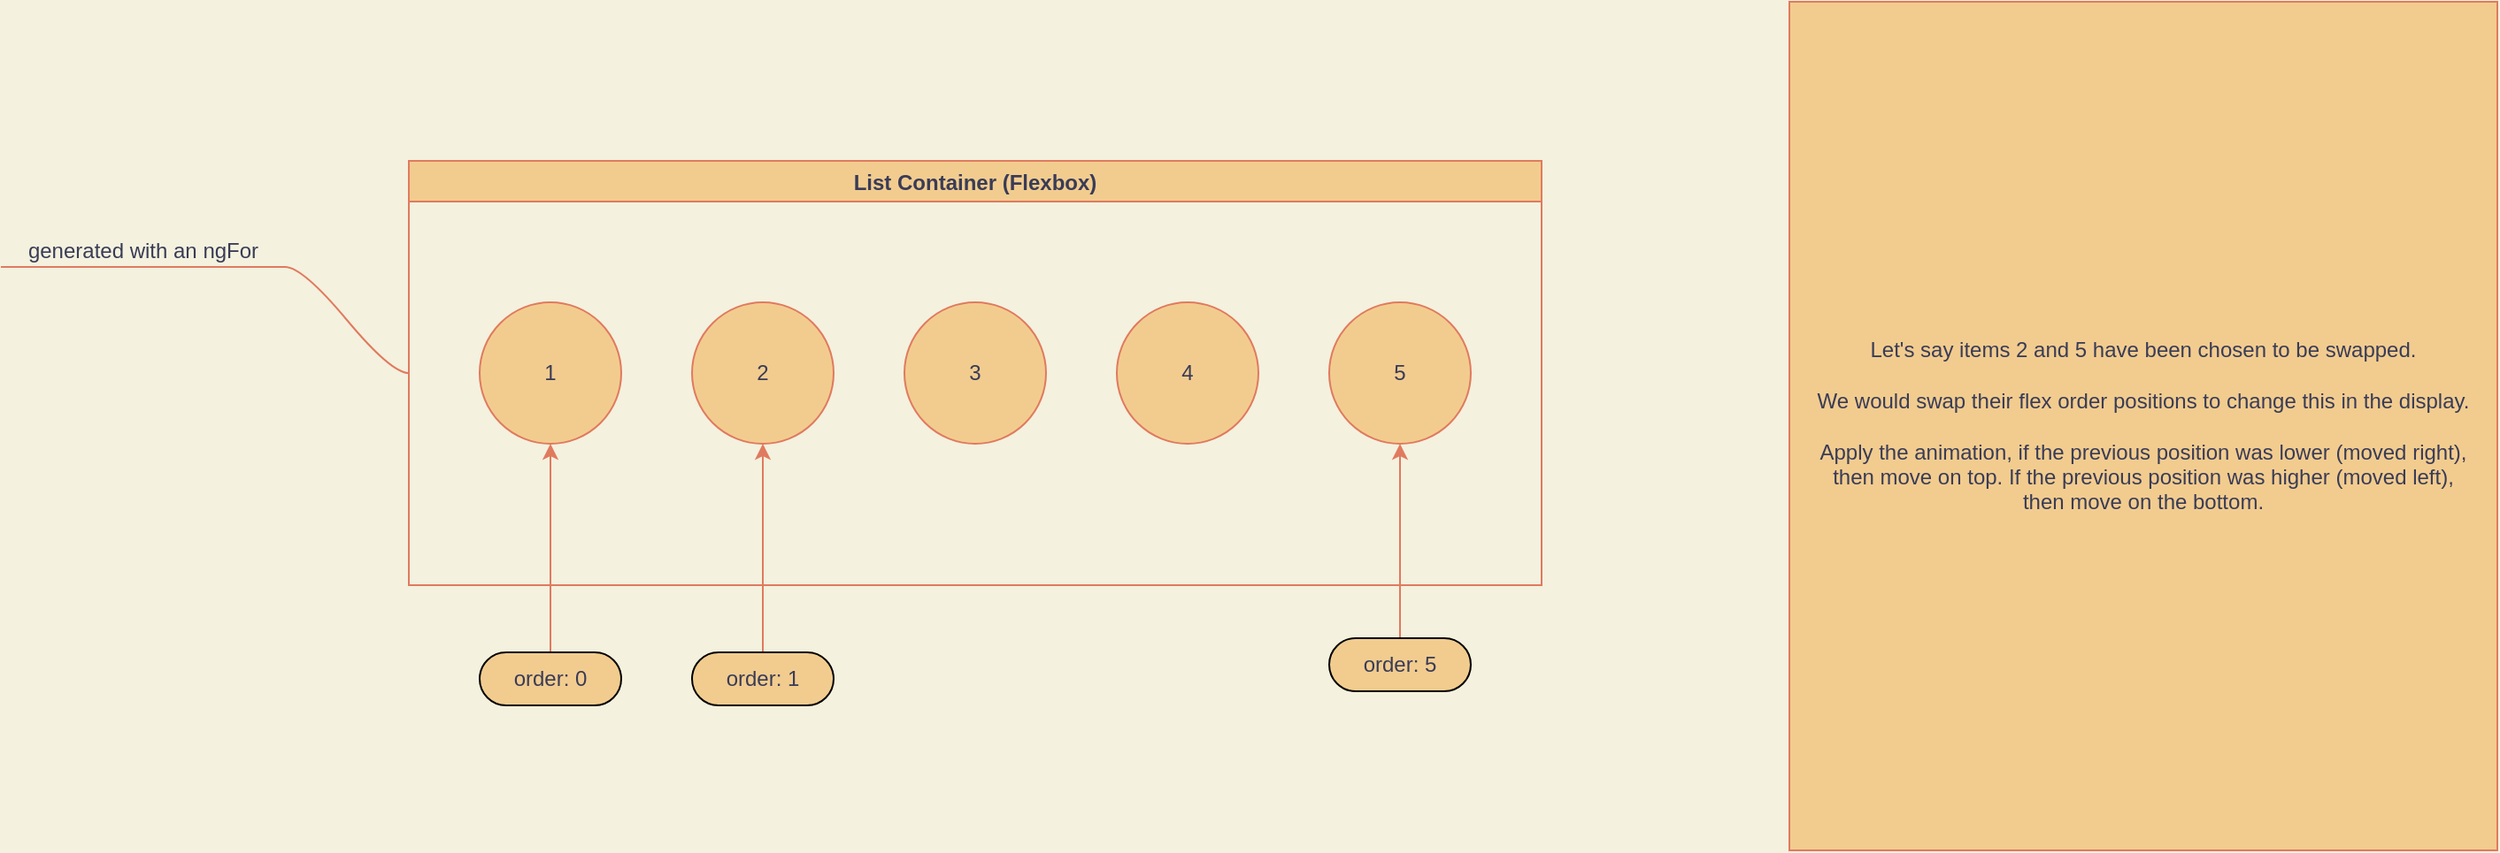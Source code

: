 <mxfile version="15.3.2" type="device"><diagram id="rjCTt8mC2zKwELTNjo9D" name="Page-1"><mxGraphModel dx="2066" dy="1133" grid="1" gridSize="10" guides="1" tooltips="1" connect="1" arrows="1" fold="1" page="1" pageScale="1" pageWidth="1600" pageHeight="900" background="#F4F1DE" math="0" shadow="0"><root><mxCell id="0"/><mxCell id="1" parent="0"/><mxCell id="AzQ_Fne6wPq678Ud0-BC-1" value="1" style="ellipse;whiteSpace=wrap;html=1;aspect=fixed;rounded=0;sketch=0;fontColor=#393C56;strokeColor=#E07A5F;fillColor=#F2CC8F;" vertex="1" parent="1"><mxGeometry x="400" y="360" width="80" height="80" as="geometry"/></mxCell><mxCell id="AzQ_Fne6wPq678Ud0-BC-2" value="2" style="ellipse;whiteSpace=wrap;html=1;aspect=fixed;rounded=0;sketch=0;fontColor=#393C56;strokeColor=#E07A5F;fillColor=#F2CC8F;" vertex="1" parent="1"><mxGeometry x="520" y="360" width="80" height="80" as="geometry"/></mxCell><mxCell id="AzQ_Fne6wPq678Ud0-BC-3" value="3" style="ellipse;whiteSpace=wrap;html=1;aspect=fixed;rounded=0;sketch=0;fontColor=#393C56;strokeColor=#E07A5F;fillColor=#F2CC8F;" vertex="1" parent="1"><mxGeometry x="640" y="360" width="80" height="80" as="geometry"/></mxCell><mxCell id="AzQ_Fne6wPq678Ud0-BC-4" value="4" style="ellipse;whiteSpace=wrap;html=1;aspect=fixed;rounded=0;sketch=0;fontColor=#393C56;strokeColor=#E07A5F;fillColor=#F2CC8F;" vertex="1" parent="1"><mxGeometry x="760" y="360" width="80" height="80" as="geometry"/></mxCell><mxCell id="AzQ_Fne6wPq678Ud0-BC-5" value="5" style="ellipse;whiteSpace=wrap;html=1;aspect=fixed;rounded=0;sketch=0;fontColor=#393C56;strokeColor=#E07A5F;fillColor=#F2CC8F;" vertex="1" parent="1"><mxGeometry x="880" y="360" width="80" height="80" as="geometry"/></mxCell><mxCell id="AzQ_Fne6wPq678Ud0-BC-7" value="List Container (Flexbox)" style="swimlane;rounded=0;sketch=0;fontColor=#393C56;strokeColor=#E07A5F;fillColor=#F2CC8F;" vertex="1" parent="1"><mxGeometry x="360" y="280" width="640" height="240" as="geometry"/></mxCell><mxCell id="AzQ_Fne6wPq678Ud0-BC-13" style="edgeStyle=orthogonalEdgeStyle;curved=0;rounded=1;sketch=0;orthogonalLoop=1;jettySize=auto;html=1;exitX=0.5;exitY=0;exitDx=0;exitDy=0;entryX=0.5;entryY=1;entryDx=0;entryDy=0;fontColor=#393C56;strokeColor=#E07A5F;fillColor=#F2CC8F;" edge="1" parent="1" source="AzQ_Fne6wPq678Ud0-BC-9" target="AzQ_Fne6wPq678Ud0-BC-1"><mxGeometry relative="1" as="geometry"/></mxCell><mxCell id="AzQ_Fne6wPq678Ud0-BC-9" value="order: 0" style="whiteSpace=wrap;html=1;rounded=1;arcSize=50;align=center;verticalAlign=middle;strokeWidth=1;autosize=1;spacing=4;treeFolding=1;treeMoving=1;newEdgeStyle={&quot;edgeStyle&quot;:&quot;entityRelationEdgeStyle&quot;,&quot;startArrow&quot;:&quot;none&quot;,&quot;endArrow&quot;:&quot;none&quot;,&quot;segment&quot;:10,&quot;curved&quot;:1};sketch=0;fontColor=#393C56;fillColor=#F2CC8F;" vertex="1" parent="1"><mxGeometry x="400" y="558" width="80" height="30" as="geometry"/></mxCell><mxCell id="AzQ_Fne6wPq678Ud0-BC-12" style="edgeStyle=orthogonalEdgeStyle;curved=0;rounded=1;sketch=0;orthogonalLoop=1;jettySize=auto;html=1;exitX=0.5;exitY=0;exitDx=0;exitDy=0;entryX=0.5;entryY=1;entryDx=0;entryDy=0;fontColor=#393C56;strokeColor=#E07A5F;fillColor=#F2CC8F;" edge="1" parent="1" source="AzQ_Fne6wPq678Ud0-BC-11" target="AzQ_Fne6wPq678Ud0-BC-2"><mxGeometry relative="1" as="geometry"/></mxCell><mxCell id="AzQ_Fne6wPq678Ud0-BC-11" value="order: 1" style="whiteSpace=wrap;html=1;rounded=1;arcSize=50;align=center;verticalAlign=middle;strokeWidth=1;autosize=1;spacing=4;treeFolding=1;treeMoving=1;newEdgeStyle={&quot;edgeStyle&quot;:&quot;entityRelationEdgeStyle&quot;,&quot;startArrow&quot;:&quot;none&quot;,&quot;endArrow&quot;:&quot;none&quot;,&quot;segment&quot;:10,&quot;curved&quot;:1};sketch=0;fontColor=#393C56;fillColor=#F2CC8F;" vertex="1" parent="1"><mxGeometry x="520" y="558" width="80" height="30" as="geometry"/></mxCell><mxCell id="AzQ_Fne6wPq678Ud0-BC-15" style="edgeStyle=orthogonalEdgeStyle;curved=0;rounded=1;sketch=0;orthogonalLoop=1;jettySize=auto;html=1;exitX=0.5;exitY=0;exitDx=0;exitDy=0;entryX=0.5;entryY=1;entryDx=0;entryDy=0;fontColor=#393C56;strokeColor=#E07A5F;fillColor=#F2CC8F;" edge="1" parent="1" source="AzQ_Fne6wPq678Ud0-BC-14" target="AzQ_Fne6wPq678Ud0-BC-5"><mxGeometry relative="1" as="geometry"/></mxCell><mxCell id="AzQ_Fne6wPq678Ud0-BC-14" value="order: 5" style="whiteSpace=wrap;html=1;rounded=1;arcSize=50;align=center;verticalAlign=middle;strokeWidth=1;autosize=1;spacing=4;treeFolding=1;treeMoving=1;newEdgeStyle={&quot;edgeStyle&quot;:&quot;entityRelationEdgeStyle&quot;,&quot;startArrow&quot;:&quot;none&quot;,&quot;endArrow&quot;:&quot;none&quot;,&quot;segment&quot;:10,&quot;curved&quot;:1};sketch=0;fontColor=#393C56;fillColor=#F2CC8F;" vertex="1" parent="1"><mxGeometry x="880" y="550" width="80" height="30" as="geometry"/></mxCell><UserObject label="Let's say items 2 and 5 have been chosen to be swapped.&lt;br&gt;&lt;br&gt;We would swap their flex order positions to change this in the display.&lt;br&gt;&lt;br&gt;Apply the animation, if the previous position was lower (moved right),&lt;br&gt;then move on top. If the previous position was higher (moved left),&lt;br&gt;then move on the bottom." treeRoot="1" id="AzQ_Fne6wPq678Ud0-BC-20"><mxCell style="whiteSpace=wrap;html=1;align=center;treeFolding=1;treeMoving=1;newEdgeStyle={&quot;edgeStyle&quot;:&quot;elbowEdgeStyle&quot;,&quot;startArrow&quot;:&quot;none&quot;,&quot;endArrow&quot;:&quot;none&quot;};rounded=0;sketch=0;fontColor=#393C56;strokeColor=#E07A5F;fillColor=#F2CC8F;" vertex="1" parent="1"><mxGeometry x="1140" y="190" width="400" height="480" as="geometry"/></mxCell></UserObject><mxCell id="AzQ_Fne6wPq678Ud0-BC-21" value="generated with an ngFor" style="whiteSpace=wrap;html=1;shape=partialRectangle;top=0;left=0;bottom=1;right=0;points=[[0,1],[1,1]];fillColor=none;align=center;verticalAlign=bottom;routingCenterY=0.5;snapToPoint=1;recursiveResize=0;autosize=1;treeFolding=1;treeMoving=1;newEdgeStyle={&quot;edgeStyle&quot;:&quot;entityRelationEdgeStyle&quot;,&quot;startArrow&quot;:&quot;none&quot;,&quot;endArrow&quot;:&quot;none&quot;,&quot;segment&quot;:10,&quot;curved&quot;:1};rounded=0;sketch=0;fontColor=#393C56;strokeColor=#E07A5F;" vertex="1" parent="1"><mxGeometry x="130" y="320" width="160" height="20" as="geometry"/></mxCell><mxCell id="AzQ_Fne6wPq678Ud0-BC-22" value="" style="edgeStyle=entityRelationEdgeStyle;startArrow=none;endArrow=none;segment=10;curved=1;fontColor=#393C56;strokeColor=#E07A5F;fillColor=#F2CC8F;exitX=0;exitY=0.5;exitDx=0;exitDy=0;" edge="1" target="AzQ_Fne6wPq678Ud0-BC-21" parent="1" source="AzQ_Fne6wPq678Ud0-BC-7"><mxGeometry relative="1" as="geometry"><mxPoint x="160" y="360" as="sourcePoint"/></mxGeometry></mxCell></root></mxGraphModel></diagram></mxfile>